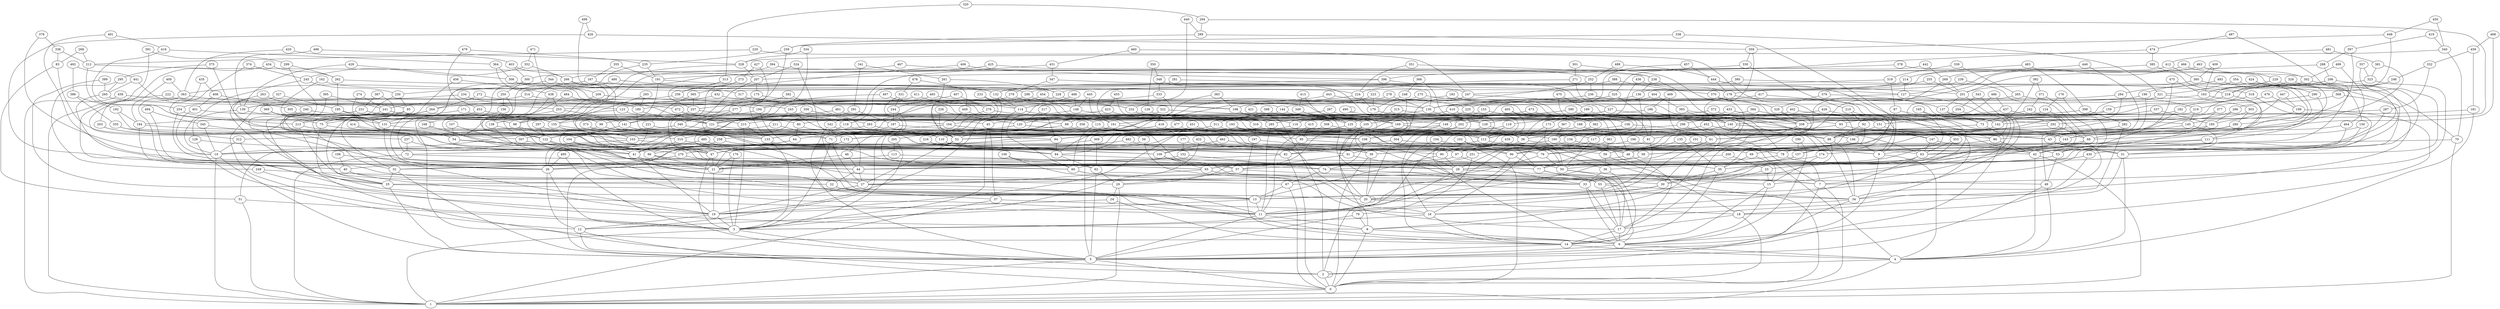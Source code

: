 graph G {
  "0";
  "1";
  "2";
  "3";
  "4";
  "5";
  "6";
  "7";
  "8";
  "9";
  "10";
  "11";
  "12";
  "13";
  "14";
  "15";
  "16";
  "17";
  "18";
  "19";
  "20";
  "21";
  "22";
  "23";
  "24";
  "25";
  "26";
  "27";
  "28";
  "29";
  "30";
  "31";
  "32";
  "33";
  "34";
  "35";
  "36";
  "37";
  "38";
  "39";
  "40";
  "41";
  "42";
  "43";
  "44";
  "45";
  "46";
  "47";
  "48";
  "49";
  "50";
  "51";
  "52";
  "53";
  "54";
  "55";
  "56";
  "57";
  "58";
  "59";
  "60";
  "61";
  "62";
  "63";
  "64";
  "65";
  "66";
  "67";
  "68";
  "69";
  "70";
  "71";
  "72";
  "73";
  "74";
  "75";
  "76";
  "77";
  "78";
  "79";
  "80";
  "81";
  "82";
  "83";
  "84";
  "85";
  "86";
  "87";
  "88";
  "89";
  "90";
  "91";
  "92";
  "93";
  "94";
  "95";
  "96";
  "97";
  "98";
  "99";
  "100";
  "101";
  "102";
  "103";
  "104";
  "105";
  "106";
  "107";
  "108";
  "109";
  "110";
  "111";
  "112";
  "113";
  "114";
  "115";
  "116";
  "117";
  "118";
  "119";
  "120";
  "121";
  "122";
  "123";
  "124";
  "125";
  "126";
  "127";
  "128";
  "129";
  "130";
  "131";
  "132";
  "133";
  "134";
  "135";
  "136";
  "137";
  "138";
  "139";
  "140";
  "141";
  "142";
  "143";
  "144";
  "145";
  "146";
  "147";
  "148";
  "149";
  "150";
  "151";
  "152";
  "153";
  "154";
  "155";
  "156";
  "157";
  "158";
  "159";
  "160";
  "161";
  "162";
  "163";
  "164";
  "165";
  "166";
  "167";
  "168";
  "169";
  "170";
  "171";
  "172";
  "173";
  "174";
  "175";
  "176";
  "177";
  "178";
  "179";
  "180";
  "181";
  "182";
  "183";
  "184";
  "185";
  "186";
  "187";
  "188";
  "189";
  "190";
  "191";
  "192";
  "193";
  "194";
  "195";
  "196";
  "197";
  "198";
  "199";
  "200";
  "201";
  "202";
  "203";
  "204";
  "205";
  "206";
  "207";
  "208";
  "209";
  "210";
  "211";
  "212";
  "213";
  "214";
  "215";
  "216";
  "217";
  "218";
  "219";
  "220";
  "221";
  "222";
  "223";
  "224";
  "225";
  "226";
  "227";
  "228";
  "229";
  "230";
  "231";
  "232";
  "233";
  "234";
  "235";
  "236";
  "237";
  "238";
  "239";
  "240";
  "241";
  "242";
  "243";
  "244";
  "245";
  "246";
  "247";
  "248";
  "249";
  "250";
  "251";
  "252";
  "253";
  "254";
  "255";
  "256";
  "257";
  "258";
  "259";
  "260";
  "261";
  "262";
  "263";
  "264";
  "265";
  "266";
  "267";
  "268";
  "269";
  "270";
  "271";
  "272";
  "273";
  "274";
  "275";
  "276";
  "277";
  "278";
  "279";
  "280";
  "281";
  "282";
  "283";
  "284";
  "285";
  "286";
  "287";
  "288";
  "289";
  "290";
  "291";
  "292";
  "293";
  "294";
  "295";
  "296";
  "297";
  "298";
  "299";
  "300";
  "301";
  "302";
  "303";
  "304";
  "305";
  "306";
  "307";
  "308";
  "309";
  "310";
  "311";
  "312";
  "313";
  "314";
  "315";
  "316";
  "317";
  "318";
  "319";
  "320";
  "321";
  "322";
  "323";
  "324";
  "325";
  "326";
  "327";
  "328";
  "329";
  "330";
  "331";
  "332";
  "333";
  "334";
  "335";
  "336";
  "337";
  "338";
  "339";
  "340";
  "341";
  "342";
  "343";
  "344";
  "345";
  "346";
  "347";
  "348";
  "349";
  "350";
  "351";
  "352";
  "353";
  "354";
  "355";
  "356";
  "357";
  "358";
  "359";
  "360";
  "361";
  "362";
  "363";
  "364";
  "365";
  "366";
  "367";
  "368";
  "369";
  "370";
  "371";
  "372";
  "373";
  "374";
  "375";
  "376";
  "377";
  "378";
  "379";
  "380";
  "381";
  "382";
  "383";
  "384";
  "385";
  "386";
  "387";
  "388";
  "389";
  "390";
  "391";
  "392";
  "393";
  "394";
  "395";
  "396";
  "397";
  "398";
  "399";
  "400";
  "401";
  "402";
  "403";
  "404";
  "405";
  "406";
  "407";
  "408";
  "409";
  "410";
  "411";
  "412";
  "413";
  "414";
  "415";
  "416";
  "417";
  "418";
  "419";
  "420";
  "421";
  "422";
  "423";
  "424";
  "425";
  "426";
  "427";
  "428";
  "429";
  "430";
  "431";
  "432";
  "433";
  "434";
  "435";
  "436";
  "437";
  "438";
  "439";
  "440";
  "441";
  "442";
  "443";
  "444";
  "445";
  "446";
  "447";
  "448";
  "449";
  "450";
  "451";
  "452";
  "453";
  "454";
  "455";
  "456";
  "457";
  "458";
  "459";
  "460";
  "461";
  "462";
  "463";
  "464";
  "465";
  "466";
  "467";
  "468";
  "469";
  "470";
  "471";
  "472";
  "473";
  "474";
  "475";
  "476";
  "477";
  "478";
  "479";
  "480";
  "481";
  "482";
  "483";
  "484";
  "485";
  "486";
  "487";
  "488";
  "489";
  "490";
  "491";
  "492";
  "493";
  "494";
  "495";
  "496";
  "497";
  "498";
  "499";
    "255" -- "247";
    "477" -- "309";
    "461" -- "131";
    "466" -- "229";
    "478" -- "331";
    "478" -- "449";
    "433" -- "292";
    "282" -- "18";
    "356" -- "99";
    "5" -- "0";
    "198" -- "105";
    "329" -- "70";
    "387" -- "213";
    "241" -- "122";
    "371" -- "35";
    "46" -- "21";
    "166" -- "97";
    "23" -- "11";
    "268" -- "83";
    "367" -- "16";
    "209" -- "130";
    "293" -- "155";
    "313" -- "257";
    "364" -- "194";
    "393" -- "140";
    "269" -- "201";
    "430" -- "34";
    "325" -- "81";
    "314" -- "241";
    "385" -- "269";
    "256" -- "232";
    "128" -- "102";
    "480" -- "317";
    "15" -- "14";
    "499" -- "464";
    "24" -- "14";
    "335" -- "54";
    "393" -- "208";
    "120" -- "103";
    "116" -- "95";
    "72" -- "1";
    "267" -- "140";
    "138" -- "103";
    "276" -- "140";
    "272" -- "121";
    "310" -- "67";
    "117" -- "96";
    "111" -- "65";
    "180" -- "108";
    "467" -- "396";
    "34" -- "6";
    "244" -- "187";
    "447" -- "199";
    "41" -- "21";
    "89" -- "28";
    "294" -- "208";
    "275" -- "158";
    "295" -- "249";
    "95" -- "50";
    "255" -- "201";
    "295" -- "260";
    "287" -- "105";
    "429" -- "306";
    "174" -- "28";
    "87" -- "73";
    "225" -- "88";
    "338" -- "321";
    "119" -- "94";
    "409" -- "360";
    "150" -- "63";
    "405" -- "90";
    "219" -- "202";
    "432" -- "264";
    "19" -- "3";
    "444" -- "86";
    "458" -- "1";
    "492" -- "441";
    "330" -- "210";
    "64" -- "32";
    "420" -- "363";
    "195" -- "131";
    "69" -- "35";
    "240" -- "26";
    "82" -- "32";
    "184" -- "40";
    "169" -- "143";
    "320" -- "294";
    "325" -- "130";
    "425" -- "238";
    "418" -- "177";
    "65" -- "55";
    "48" -- "17";
    "179" -- "105";
    "70" -- "47";
    "144" -- "128";
    "459" -- "332";
    "465" -- "123";
    "73" -- "5";
    "124" -- "76";
    "194" -- "138";
    "352" -- "266";
    "239" -- "178";
    "58" -- "40";
    "86" -- "42";
    "346" -- "312";
    "463" -- "302";
    "195" -- "161";
    "468" -- "160";
    "320" -- "313";
    "484" -- "472";
    "413" -- "349";
    "296" -- "108";
    "396" -- "227";
    "267" -- "45";
    "463" -- "225";
    "482" -- "6";
    "126" -- "41";
    "464" -- "43";
    "479" -- "453";
    "330" -- "191";
    "60" -- "16";
    "144" -- "52";
    "157" -- "60";
    "426" -- "40";
    "56" -- "47";
    "232" -- "125";
    "123" -- "45";
    "454" -- "198";
    "15" -- "6";
    "347" -- "130";
    "498" -- "426";
    "219" -- "145";
    "382" -- "371";
    "33" -- "6";
    "206" -- "31";
    "426" -- "359";
    "385" -- "318";
    "76" -- "50";
    "484" -- "11";
    "340" -- "328";
    "442" -- "325";
    "159" -- "142";
    "304" -- "48";
    "79" -- "8";
    "88" -- "30";
    "434" -- "203";
    "453" -- "88";
    "233" -- "205";
    "324" -- "207";
    "178" -- "9";
    "256" -- "254";
    "358" -- "251";
    "37" -- "16";
    "221" -- "26";
    "188" -- "61";
    "370" -- "326";
    "150" -- "143";
    "355" -- "167";
    "268" -- "212";
    "213" -- "133";
    "377" -- "292";
    "170" -- "21";
    "379" -- "326";
    "222" -- "144";
    "251" -- "79";
    "38" -- "28";
    "495" -- "26";
    "112" -- "3";
    "201" -- "137";
    "261" -- "63";
    "53" -- "50";
    "137" -- "86";
    "203" -- "54";
    "274" -- "71";
    "337" -- "285";
    "339" -- "319";
    "184" -- "160";
    "435" -- "408";
    "109" -- "7";
    "245" -- "10";
    "3" -- "2";
    "39" -- "20";
    "125" -- "101";
    "160" -- "78";
    "334" -- "133";
    "327" -- "195";
    "127" -- "7";
    "146" -- "9";
    "259" -- "253";
    "375" -- "310";
    "121" -- "110";
    "49" -- "4";
    "293" -- "180";
    "158" -- "112";
    "438" -- "77";
    "204" -- "125";
    "70" -- "1";
    "297" -- "172";
    "33" -- "17";
    "371" -- "242";
    "441" -- "123";
    "129" -- "128";
    "38" -- "9";
    "247" -- "63";
    "49" -- "5";
    "394" -- "302";
    "331" -- "244";
    "391" -- "25";
    "447" -- "145";
    "451" -- "19";
    "21" -- "21";
    "228" -- "52";
    "350" -- "129";
    "411" -- "10";
    "175" -- "130";
    "279" -- "257";
    "359" -- "140";
    "465" -- "0";
    "60" -- "30";
    "291" -- "187";
    "488" -- "60";
    "307" -- "270";
    "490" -- "490";
    "227" -- "147";
    "116" -- "71";
    "7" -- "2";
    "43" -- "31";
    "193" -- "35";
    "457" -- "410";
    "93" -- "52";
    "22" -- "13";
    "414" -- "47";
    "29" -- "1";
    "115" -- "60";
    "185" -- "133";
    "114" -- "105";
    "400" -- "363";
    "107" -- "44";
    "487" -- "474";
    "369" -- "75";
    "296" -- "13";
    "99" -- "56";
    "479" -- "235";
    "273" -- "256";
    "208" -- "8";
    "424" -- "290";
    "362" -- "117";
    "156" -- "138";
    "91" -- "57";
    "211" -- "122";
    "487" -- "174";
    "289" -- "9";
    "61" -- "50";
    "254" -- "155";
    "20" -- "20";
    "406" -- "252";
    "494" -- "345";
    "292" -- "112";
    "308" -- "50";
    "186" -- "118";
    "372" -- "151";
    "146" -- "59";
    "2" -- "2";
    "493" -- "284";
    "205" -- "3";
    "243" -- "211";
    "358" -- "216";
    "323" -- "228";
    "265" -- "219";
    "309" -- "62";
    "130" -- "6";
    "383" -- "310";
    "142" -- "81";
    "324" -- "84";
    "42" -- "1";
    "80" -- "64";
    "488" -- "148";
    "51" -- "1";
    "89" -- "64";
    "443" -- "361";
    "12" -- "5";
    "165" -- "73";
    "272" -- "264";
    "281" -- "119";
    "368" -- "219";
    "408" -- "305";
    "250" -- "82";
    "177" -- "20";
    "401" -- "116";
    "231" -- "155";
    "311" -- "38";
    "427" -- "346";
    "360" -- "86";
    "446" -- "396";
    "343" -- "204";
    "41" -- "19";
    "323" -- "7";
    "361" -- "59";
    "432" -- "232";
    "232" -- "33";
    "140" -- "77";
    "470" -- "189";
    "408" -- "401";
    "235" -- "2";
    "404" -- "393";
    "213" -- "22";
    "174" -- "15";
    "276" -- "12";
    "321" -- "303";
    "154" -- "58";
    "83" -- "41";
    "10" -- "1";
    "85" -- "75";
    "336" -- "83";
    "75" -- "25";
    "349" -- "91";
    "124" -- "73";
    "246" -- "161";
    "496" -- "139";
    "97" -- "33";
    "37" -- "1";
    "306" -- "243";
    "106" -- "44";
    "277" -- "13";
    "65" -- "3";
    "377" -- "143";
    "380" -- "218";
    "182" -- "42";
    "145" -- "31";
    "353" -- "33";
    "422" -- "27";
    "498" -- "298";
    "440" -- "289";
    "363" -- "85";
    "292" -- "68";
    "86" -- "78";
    "25" -- "5";
    "270" -- "77";
    "461" -- "208";
    "143" -- "74";
    "72" -- "57";
    "108" -- "97";
    "339" -- "265";
    "317" -- "285";
    "262" -- "195";
    "290" -- "111";
    "98" -- "47";
    "27" -- "19";
    "40" -- "27";
    "402" -- "149";
    "451" -- "197";
    "469" -- "186";
    "398" -- "169";
    "388" -- "370";
    "301" -- "30";
    "59" -- "0";
    "326" -- "208";
    "110" -- "82";
    "348" -- "333";
    "5" -- "1";
    "353" -- "63";
    "425" -- "266";
    "161" -- "133";
    "316" -- "197";
    "343" -- "292";
    "212" -- "98";
    "214" -- "132";
    "436" -- "38";
    "51" -- "3";
    "137" -- "73";
    "189" -- "174";
    "319" -- "87";
    "306" -- "224";
    "298" -- "148";
    "11" -- "5";
    "149" -- "20";
    "435" -- "27";
    "265" -- "77";
    "283" -- "38";
    "258" -- "5";
    "318" -- "182";
    "376" -- "336";
    "139" -- "126";
    "238" -- "48";
    "350" -- "348";
    "183" -- "114";
    "321" -- "140";
    "18" -- "0";
    "300" -- "250";
    "44" -- "27";
    "198" -- "2";
    "329" -- "196";
    "40" -- "19";
    "114" -- "100";
    "226" -- "52";
    "352" -- "245";
    "6" -- "4";
    "19" -- "12";
    "366" -- "248";
    "64" -- "41";
    "115" -- "112";
    "217" -- "120";
    "231" -- "13";
    "337" -- "185";
    "311" -- "41";
    "226" -- "120";
    "153" -- "80";
    "191" -- "132";
    "113" -- "21";
    "220" -- "212";
    "158" -- "61";
    "383" -- "198";
    "205" -- "113";
    "225" -- "215";
    "390" -- "164";
    "341" -- "261";
    "103" -- "10";
    "315" -- "128";
    "6" -- "5";
    "220" -- "146";
    "74" -- "55";
    "356" -- "283";
    "462" -- "48";
    "474" -- "385";
    "474" -- "363";
    "172" -- "72";
    "84" -- "28";
    "13" -- "11";
    "22" -- "11";
    "450" -- "448";
    "35" -- "30";
    "328" -- "98";
    "491" -- "62";
    "427" -- "273";
    "117" -- "50";
    "46" -- "44";
    "161" -- "38";
    "341" -- "291";
    "374" -- "245";
    "499" -- "302";
    "4" -- "1";
    "437" -- "151";
    "173" -- "18";
    "209" -- "47";
    "366" -- "112";
    "430" -- "57";
    "134" -- "11";
    "473" -- "169";
    "131" -- "81";
    "269" -- "96";
    "420" -- "403";
    "489" -- "252";
    "56" -- "34";
    "252" -- "236";
    "481" -- "381";
    "126" -- "12";
    "345" -- "10";
    "20" -- "18";
    "315" -- "120";
    "421" -- "125";
    "155" -- "103";
    "457" -- "444";
    "305" -- "215";
    "495" -- "5";
    "212" -- "207";
    "411" -- "114";
    "136" -- "130";
    "8" -- "0";
    "21" -- "19";
    "336" -- "212";
    "248" -- "179";
    "139" -- "99";
    "175" -- "139";
    "262" -- "228";
    "62" -- "29";
    "253" -- "122";
    "454" -- "41";
    "456" -- "75";
    "229" -- "157";
    "342" -- "5";
    "466" -- "127";
    "192" -- "184";
    "392" -- "277";
    "394" -- "300";
    "14" -- "4";
    "134" -- "69";
    "263" -- "240";
    "281" -- "201";
    "403" -- "300";
    "455" -- "423";
    "143" -- "69";
    "197" -- "59";
    "452" -- "97";
    "242" -- "88";
    "155" -- "133";
    "264" -- "213";
    "271" -- "34";
    "111" -- "39";
    "344" -- "230";
    "36" -- "14";
    "138" -- "11";
    "45" -- "3";
    "389" -- "19";
    "132" -- "114";
    "190" -- "6";
    "28" -- "15";
    "102" -- "96";
    "199" -- "6";
    "253" -- "141";
    "285" -- "76";
    "497" -- "194";
    "346" -- "43";
    "406" -- "365";
    "12" -- "0";
    "412" -- "136";
    "61" -- "48";
    "397" -- "288";
    "57" -- "29";
    "214" -- "127";
    "250" -- "156";
    "286" -- "185";
    "381" -- "88";
    "68" -- "63";
    "102" -- "58";
    "30" -- "11";
    "168" -- "37";
    "436" -- "178";
    "448" -- "359";
    "235" -- "191";
    "370" -- "142";
    "428" -- "296";
    "36" -- "33";
    "191" -- "97";
    "357" -- "28";
    "32" -- "25";
    "396" -- "132";
    "9" -- "4";
    "480" -- "168";
    "112" -- "42";
    "363" -- "312";
    "412" -- "360";
    "52" -- "10";
    "486" -- "93";
    "141" -- "133";
    "63" -- "33";
    "328" -- "207";
    "464" -- "9";
    "368" -- "42";
    "244" -- "65";
    "44" -- "22";
    "149" -- "94";
    "85" -- "32";
    "81" -- "13";
    "23" -- "15";
    "90" -- "13";
    "68" -- "55";
    "452" -- "146";
    "270" -- "26";
    "221" -- "112";
    "237" -- "50";
    "77" -- "55";
    "151" -- "147";
    "182" -- "116";
    "109" -- "65";
    "257" -- "141";
    "266" -- "141";
    "171" -- "25";
    "11" -- "8";
    "249" -- "8";
    "7" -- "0";
    "210" -- "157";
    "261" -- "228";
    "340" -- "70";
    "128" -- "38";
    "170" -- "3";
    "66" -- "21";
    "388" -- "57";
    "417" -- "410";
    "162" -- "121";
    "162" -- "132";
    "120" -- "61";
    "445" -- "161";
    "17" -- "14";
    "309" -- "41";
    "354" -- "321";
    "132" -- "19";
    "228" -- "225";
    "26" -- "3";
    "414" -- "258";
    "286" -- "117";
    "312" -- "10";
    "35" -- "14";
    "208" -- "17";
    "333" -- "180";
    "67" -- "13";
    "63" -- "16";
    "398" -- "311";
    "439" -- "90";
    "152" -- "44";
    "259" -- "235";
    "381" -- "323";
    "59" -- "36";
    "316" -- "86";
    "496" -- "328";
    "55" -- "17";
    "441" -- "260";
    "483" -- "214";
    "62" -- "5";
    "27" -- "6";
    "200" -- "20";
    "224" -- "179";
    "482" -- "270";
    "2" -- "0";
    "240" -- "145";
    "334" -- "328";
    "96" -- "77";
    "92" -- "58";
    "178" -- "139";
    "121" -- "26";
    "303" -- "280";
    "438" -- "253";
    "237" -- "72";
    "148" -- "121";
    "93" -- "42";
    "476" -- "199";
    "338" -- "259";
    "186" -- "78";
    "96" -- "11";
    "202" -- "172";
    "222" -- "1";
    "433" -- "89";
    "397" -- "280";
    "239" -- "68";
    "360" -- "201";
    "81" -- "76";
    "260" -- "26";
    "54" -- "47";
    "92" -- "88";
    "176" -- "124";
    "50" -- "17";
    "247" -- "141";
    "278" -- "121";
    "365" -- "221";
    "453" -- "131";
    "133" -- "109";
    "179" -- "93";
    "401" -- "10";
    "384" -- "128";
    "104" -- "57";
    "319" -- "298";
    "133" -- "3";
    "313" -- "256";
    "200" -- "23";
    "216" -- "84";
    "470" -- "81";
    "387" -- "231";
    "87" -- "58";
    "123" -- "98";
    "47" -- "21";
    "404" -- "56";
    "458" -- "180";
    "157" -- "36";
    "317" -- "198";
    "378" -- "68";
    "429" -- "139";
    "82" -- "0";
    "188" -- "172";
    "201" -- "13";
    "252" -- "84";
    "419" -- "340";
    "448" -- "130";
    "84" -- "62";
    "147" -- "63";
    "437" -- "67";
    "483" -- "399";
    "16" -- "3";
    "16" -- "14";
    "207" -- "134";
    "419" -- "397";
    "194" -- "9";
    "485" -- "65";
    "210" -- "92";
    "18" -- "17";
    "159" -- "155";
    "310" -- "66";
    "258" -- "90";
    "152" -- "74";
    "446" -- "146";
    "8" -- "6";
    "167" -- "127";
    "168" -- "168";
    "322" -- "169";
    "456" -- "438";
    "17" -- "6";
    "103" -- "76";
    "203" -- "39";
    "277" -- "131";
    "469" -- "61";
    "223" -- "179";
    "164" -- "43";
    "472" -- "125";
    "472" -- "164";
    "279" -- "193";
    "204" -- "23";
    "471" -- "209";
    "390" -- "34";
    "76" -- "27";
    "233" -- "114";
    "129" -- "121";
    "274" -- "241";
    "467" -- "84";
    "314" -- "115";
    "372" -- "258";
    "135" -- "48";
    "28" -- "2";
    "100" -- "60";
    "25" -- "13";
    "75" -- "54";
    "284" -- "108";
    "391" -- "299";
    "94" -- "84";
    "290" -- "286";
    "307" -- "51";
    "395" -- "241";
    "215" -- "133";
    "357" -- "323";
    "375" -- "295";
    "273" -- "47";
    "236" -- "208";
    "326" -- "35";
    "351" -- "224";
    "449" -- "164";
    "348" -- "140";
    "386" -- "192";
    "190" -- "157";
    "97" -- "26";
    "218" -- "159";
    "71" -- "27";
    "73" -- "61";
    "440" -- "232";
    "400" -- "184";
    "424" -- "43";
    "249" -- "33";
    "54" -- "39";
    "206" -- "163";
    "42" -- "4";
    "263" -- "25";
    "29" -- "24";
    "322" -- "103";
    "34" -- "16";
    "298" -- "283";
    "207" -- "175";
    "130" -- "116";
    "88" -- "34";
    "101" -- "53";
    "335" -- "307";
    "489" -- "444";
    "145" -- "43";
    "192" -- "95";
    "181" -- "4";
    "288" -- "206";
    "284" -- "198";
    "344" -- "247";
    "486" -- "437";
    "431" -- "347";
    "67" -- "0";
    "287" -- "39";
    "238" -- "136";
    "254" -- "74";
    "127" -- "82";
    "163" -- "111";
    "407" -- "276";
    "410" -- "362";
    "301" -- "271";
    "91" -- "33";
    "104" -- "41";
    "455" -- "285";
    "475" -- "163";
    "196" -- "144";
    "389" -- "260";
    "10" -- "5";
    "53" -- "49";
    "148" -- "108";
    "140" -- "43";
    "69" -- "15";
    "331" -- "46";
    "163" -- "130";
    "52" -- "27";
    "305" -- "80";
    "494" -- "21";
    "95" -- "82";
    "98" -- "29";
    "4" -- "2";
    "333" -- "110";
    "402" -- "142";
    "171" -- "119";
    "342" -- "110";
    "260" -- "253";
    "183" -- "38";
    "405" -- "362";
    "445" -- "148";
    "125" -- "29";
    "105" -- "94";
    "177" -- "152";
    "243" -- "109";
    "234" -- "3";
    "449" -- "88";
    "442" -- "269";
    "264" -- "184";
    "169" -- "8";
    "378" -- "207";
    "439" -- "77";
    "193" -- "61";
    "384" -- "143";
    "460" -- "247";
    "14" -- "5";
    "373" -- "52";
    "475" -- "49";
    "399" -- "282";
    "57" -- "49";
    "468" -- "459";
    "32" -- "5";
    "376" -- "10";
    "421" -- "39";
    "217" -- "94";
    "176" -- "53";
    "185" -- "53";
    "78" -- "7";
    "43" -- "8";
    "245" -- "230";
    "294" -- "289";
    "39" -- "0";
    "154" -- "16";
    "492" -- "386";
    "13" -- "12";
    "485" -- "41";
    "359" -- "330";
    "202" -- "14";
    "118" -- "112";
    "3" -- "1";
    "369" -- "131";
    "365" -- "257";
    "55" -- "34";
    "141" -- "104";
    "392" -- "112";
    "302" -- "34";
    "443" -- "194";
    "211" -- "71";
    "497" -- "89";
    "9" -- "5";
    "147" -- "31";
    "471" -- "352";
    "181" -- "75";
    "434" -- "262";
    "230" -- "6";
    "415" -- "95";
    "135" -- "35";
    "229" -- "218";
    "166" -- "4";
    "282" -- "61";
    "118" -- "47";
    "423" -- "307";
    "230" -- "85";
    "490" -- "188";
    "101" -- "48";
    "30" -- "20";
    "66" -- "60";
    "299" -- "262";
    "26" -- "12";
    "110" -- "48";
    "197" -- "14";
    "58" -- "44";
    "106" -- "40";
    "180" -- "121";
    "173" -- "38";
    "280" -- "95";
    "31" -- "4";
    "297" -- "122";
    "215" -- "3";
    "218" -- "78";
    "462" -- "109";
    "460" -- "431";
    "327" -- "41";
    "481" -- "412";
    "459" -- "181";
    "477" -- "36";
    "248" -- "47";
    "422" -- "91";
    "431" -- "342";
    "71" -- "3";
    "74" -- "67";
    "280" -- "68";
    "167" -- "103";
    "50" -- "7";
    "332" -- "246";
    "24" -- "19";
    "413" -- "304";
    "142" -- "88";
    "361" -- "97";
    "399" -- "149";
    "100" -- "17";
    "151" -- "88";
    "187" -- "117";
    "347" -- "279";
    "364" -- "306";
    "289" -- "259";
    "234" -- "180";
    "373" -- "172";
    "444" -- "178";
    "136" -- "134";
    "285" -- "11";
    "283" -- "122";
    "299" -- "60";
    "407" -- "244";
    "303" -- "251";
    "423" -- "316";
    "153" -- "7";
    "312" -- "11";
    "351" -- "238";
    "428" -- "68";
    "80" -- "44";
    "119" -- "20";
    "278" -- "130";
    "257" -- "202";
    "417" -- "353";
    "108" -- "74";
    "355" -- "191";
    "395" -- "122";
    "302" -- "163";
    "415" -- "11";
    "122" -- "66";
    "156" -- "72";
    "367" -- "160";
    "491" -- "416";
    "473" -- "48";
    "77" -- "17";
    "386" -- "335";
    "493" -- "430";
    "304" -- "82";
    "246" -- "218";
    "242" -- "188";
    "113" -- "28";
    "345" -- "237";
    "416" -- "254";
    "196" -- "109";
    "382" -- "142";
    "48" -- "44";
    "241" -- "149";
    "288" -- "201";
    "308" -- "52";
    "224" -- "172";
    "131" -- "19";
    "189" -- "173";
    "275" -- "243";
    "291" -- "170";
    "271" -- "224";
    "105" -- "20";
    "107" -- "54";
    "83" -- "51";
    "187" -- "71";
    "45" -- "37";
    "318" -- "25";
    "476" -- "142";
    "223" -- "5";
    "379" -- "137";
    "99" -- "66";
    "199" -- "185";
    "31" -- "18";
    "362" -- "160";
    "236" -- "198";
    "374" -- "213";
    "0" -- "1";
    "349" -- "169";
    "79" -- "5";
    "300" -- "26";
    "332" -- "287";
    "354" -- "150";
    "90" -- "28";
    "380" -- "32";
    "418" -- "84";
    "227" -- "149";
    "78" -- "21";
    "409" -- "163";
    "403" -- "266";
    "165" -- "15";
    "410" -- "98";
    "216" -- "97";
    "450" -- "340";
    "164" -- "71";
    "122" -- "11";
    "251" -- "65";
    "266" -- "96";
    "160" -- "91";
    "172" -- "21";
    "47" -- "3";
    "416" -- "364";
    "94" -- "66";
}
